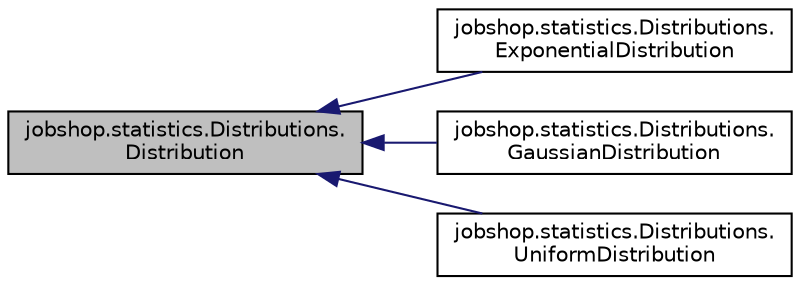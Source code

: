 digraph "jobshop.statistics.Distributions.Distribution"
{
  edge [fontname="Helvetica",fontsize="10",labelfontname="Helvetica",labelfontsize="10"];
  node [fontname="Helvetica",fontsize="10",shape=record];
  rankdir="LR";
  Node1 [label="jobshop.statistics.Distributions.\lDistribution",height=0.2,width=0.4,color="black", fillcolor="grey75", style="filled" fontcolor="black"];
  Node1 -> Node2 [dir="back",color="midnightblue",fontsize="10",style="solid",fontname="Helvetica"];
  Node2 [label="jobshop.statistics.Distributions.\lExponentialDistribution",height=0.2,width=0.4,color="black", fillcolor="white", style="filled",URL="$classjobshop_1_1statistics_1_1_distributions_1_1_exponential_distribution.html"];
  Node1 -> Node3 [dir="back",color="midnightblue",fontsize="10",style="solid",fontname="Helvetica"];
  Node3 [label="jobshop.statistics.Distributions.\lGaussianDistribution",height=0.2,width=0.4,color="black", fillcolor="white", style="filled",URL="$classjobshop_1_1statistics_1_1_distributions_1_1_gaussian_distribution.html"];
  Node1 -> Node4 [dir="back",color="midnightblue",fontsize="10",style="solid",fontname="Helvetica"];
  Node4 [label="jobshop.statistics.Distributions.\lUniformDistribution",height=0.2,width=0.4,color="black", fillcolor="white", style="filled",URL="$classjobshop_1_1statistics_1_1_distributions_1_1_uniform_distribution.html"];
}
